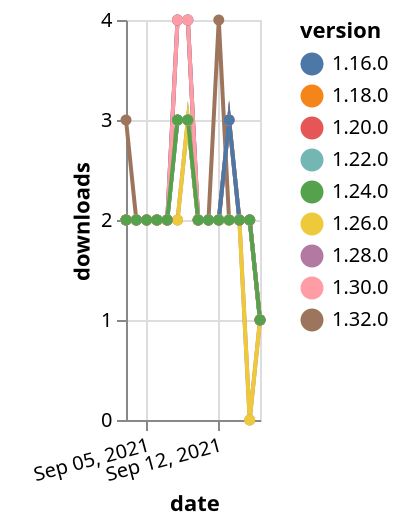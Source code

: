 {"$schema": "https://vega.github.io/schema/vega-lite/v5.json", "description": "A simple bar chart with embedded data.", "data": {"values": [{"date": "2021-09-03", "total": 2569, "delta": 2, "version": "1.18.0"}, {"date": "2021-09-04", "total": 2571, "delta": 2, "version": "1.18.0"}, {"date": "2021-09-05", "total": 2573, "delta": 2, "version": "1.18.0"}, {"date": "2021-09-06", "total": 2575, "delta": 2, "version": "1.18.0"}, {"date": "2021-09-07", "total": 2577, "delta": 2, "version": "1.18.0"}, {"date": "2021-09-08", "total": 2580, "delta": 3, "version": "1.18.0"}, {"date": "2021-09-09", "total": 2583, "delta": 3, "version": "1.18.0"}, {"date": "2021-09-10", "total": 2585, "delta": 2, "version": "1.18.0"}, {"date": "2021-09-11", "total": 2587, "delta": 2, "version": "1.18.0"}, {"date": "2021-09-12", "total": 2589, "delta": 2, "version": "1.18.0"}, {"date": "2021-09-13", "total": 2592, "delta": 3, "version": "1.18.0"}, {"date": "2021-09-14", "total": 2594, "delta": 2, "version": "1.18.0"}, {"date": "2021-09-15", "total": 2596, "delta": 2, "version": "1.18.0"}, {"date": "2021-09-16", "total": 2597, "delta": 1, "version": "1.18.0"}, {"date": "2021-09-03", "total": 231, "delta": 3, "version": "1.32.0"}, {"date": "2021-09-04", "total": 233, "delta": 2, "version": "1.32.0"}, {"date": "2021-09-05", "total": 235, "delta": 2, "version": "1.32.0"}, {"date": "2021-09-06", "total": 237, "delta": 2, "version": "1.32.0"}, {"date": "2021-09-07", "total": 239, "delta": 2, "version": "1.32.0"}, {"date": "2021-09-08", "total": 242, "delta": 3, "version": "1.32.0"}, {"date": "2021-09-09", "total": 245, "delta": 3, "version": "1.32.0"}, {"date": "2021-09-10", "total": 247, "delta": 2, "version": "1.32.0"}, {"date": "2021-09-11", "total": 249, "delta": 2, "version": "1.32.0"}, {"date": "2021-09-12", "total": 253, "delta": 4, "version": "1.32.0"}, {"date": "2021-09-13", "total": 255, "delta": 2, "version": "1.32.0"}, {"date": "2021-09-14", "total": 257, "delta": 2, "version": "1.32.0"}, {"date": "2021-09-15", "total": 259, "delta": 2, "version": "1.32.0"}, {"date": "2021-09-16", "total": 260, "delta": 1, "version": "1.32.0"}, {"date": "2021-09-03", "total": 2065, "delta": 2, "version": "1.22.0"}, {"date": "2021-09-04", "total": 2067, "delta": 2, "version": "1.22.0"}, {"date": "2021-09-05", "total": 2069, "delta": 2, "version": "1.22.0"}, {"date": "2021-09-06", "total": 2071, "delta": 2, "version": "1.22.0"}, {"date": "2021-09-07", "total": 2073, "delta": 2, "version": "1.22.0"}, {"date": "2021-09-08", "total": 2076, "delta": 3, "version": "1.22.0"}, {"date": "2021-09-09", "total": 2079, "delta": 3, "version": "1.22.0"}, {"date": "2021-09-10", "total": 2081, "delta": 2, "version": "1.22.0"}, {"date": "2021-09-11", "total": 2083, "delta": 2, "version": "1.22.0"}, {"date": "2021-09-12", "total": 2085, "delta": 2, "version": "1.22.0"}, {"date": "2021-09-13", "total": 2088, "delta": 3, "version": "1.22.0"}, {"date": "2021-09-14", "total": 2090, "delta": 2, "version": "1.22.0"}, {"date": "2021-09-15", "total": 2092, "delta": 2, "version": "1.22.0"}, {"date": "2021-09-16", "total": 2093, "delta": 1, "version": "1.22.0"}, {"date": "2021-09-03", "total": 1009, "delta": 2, "version": "1.28.0"}, {"date": "2021-09-04", "total": 1011, "delta": 2, "version": "1.28.0"}, {"date": "2021-09-05", "total": 1013, "delta": 2, "version": "1.28.0"}, {"date": "2021-09-06", "total": 1015, "delta": 2, "version": "1.28.0"}, {"date": "2021-09-07", "total": 1017, "delta": 2, "version": "1.28.0"}, {"date": "2021-09-08", "total": 1019, "delta": 2, "version": "1.28.0"}, {"date": "2021-09-09", "total": 1022, "delta": 3, "version": "1.28.0"}, {"date": "2021-09-10", "total": 1024, "delta": 2, "version": "1.28.0"}, {"date": "2021-09-11", "total": 1026, "delta": 2, "version": "1.28.0"}, {"date": "2021-09-12", "total": 1028, "delta": 2, "version": "1.28.0"}, {"date": "2021-09-13", "total": 1030, "delta": 2, "version": "1.28.0"}, {"date": "2021-09-14", "total": 1032, "delta": 2, "version": "1.28.0"}, {"date": "2021-09-15", "total": 1032, "delta": 0, "version": "1.28.0"}, {"date": "2021-09-16", "total": 1033, "delta": 1, "version": "1.28.0"}, {"date": "2021-09-03", "total": 1464, "delta": 2, "version": "1.26.0"}, {"date": "2021-09-04", "total": 1466, "delta": 2, "version": "1.26.0"}, {"date": "2021-09-05", "total": 1468, "delta": 2, "version": "1.26.0"}, {"date": "2021-09-06", "total": 1470, "delta": 2, "version": "1.26.0"}, {"date": "2021-09-07", "total": 1472, "delta": 2, "version": "1.26.0"}, {"date": "2021-09-08", "total": 1474, "delta": 2, "version": "1.26.0"}, {"date": "2021-09-09", "total": 1477, "delta": 3, "version": "1.26.0"}, {"date": "2021-09-10", "total": 1479, "delta": 2, "version": "1.26.0"}, {"date": "2021-09-11", "total": 1481, "delta": 2, "version": "1.26.0"}, {"date": "2021-09-12", "total": 1483, "delta": 2, "version": "1.26.0"}, {"date": "2021-09-13", "total": 1485, "delta": 2, "version": "1.26.0"}, {"date": "2021-09-14", "total": 1487, "delta": 2, "version": "1.26.0"}, {"date": "2021-09-15", "total": 1487, "delta": 0, "version": "1.26.0"}, {"date": "2021-09-16", "total": 1488, "delta": 1, "version": "1.26.0"}, {"date": "2021-09-03", "total": 2520, "delta": 2, "version": "1.20.0"}, {"date": "2021-09-04", "total": 2522, "delta": 2, "version": "1.20.0"}, {"date": "2021-09-05", "total": 2524, "delta": 2, "version": "1.20.0"}, {"date": "2021-09-06", "total": 2526, "delta": 2, "version": "1.20.0"}, {"date": "2021-09-07", "total": 2528, "delta": 2, "version": "1.20.0"}, {"date": "2021-09-08", "total": 2532, "delta": 4, "version": "1.20.0"}, {"date": "2021-09-09", "total": 2536, "delta": 4, "version": "1.20.0"}, {"date": "2021-09-10", "total": 2538, "delta": 2, "version": "1.20.0"}, {"date": "2021-09-11", "total": 2540, "delta": 2, "version": "1.20.0"}, {"date": "2021-09-12", "total": 2542, "delta": 2, "version": "1.20.0"}, {"date": "2021-09-13", "total": 2545, "delta": 3, "version": "1.20.0"}, {"date": "2021-09-14", "total": 2547, "delta": 2, "version": "1.20.0"}, {"date": "2021-09-15", "total": 2549, "delta": 2, "version": "1.20.0"}, {"date": "2021-09-16", "total": 2550, "delta": 1, "version": "1.20.0"}, {"date": "2021-09-03", "total": 3022, "delta": 2, "version": "1.16.0"}, {"date": "2021-09-04", "total": 3024, "delta": 2, "version": "1.16.0"}, {"date": "2021-09-05", "total": 3026, "delta": 2, "version": "1.16.0"}, {"date": "2021-09-06", "total": 3028, "delta": 2, "version": "1.16.0"}, {"date": "2021-09-07", "total": 3030, "delta": 2, "version": "1.16.0"}, {"date": "2021-09-08", "total": 3034, "delta": 4, "version": "1.16.0"}, {"date": "2021-09-09", "total": 3038, "delta": 4, "version": "1.16.0"}, {"date": "2021-09-10", "total": 3040, "delta": 2, "version": "1.16.0"}, {"date": "2021-09-11", "total": 3042, "delta": 2, "version": "1.16.0"}, {"date": "2021-09-12", "total": 3044, "delta": 2, "version": "1.16.0"}, {"date": "2021-09-13", "total": 3047, "delta": 3, "version": "1.16.0"}, {"date": "2021-09-14", "total": 3049, "delta": 2, "version": "1.16.0"}, {"date": "2021-09-15", "total": 3051, "delta": 2, "version": "1.16.0"}, {"date": "2021-09-16", "total": 3052, "delta": 1, "version": "1.16.0"}, {"date": "2021-09-03", "total": 711, "delta": 2, "version": "1.30.0"}, {"date": "2021-09-04", "total": 713, "delta": 2, "version": "1.30.0"}, {"date": "2021-09-05", "total": 715, "delta": 2, "version": "1.30.0"}, {"date": "2021-09-06", "total": 717, "delta": 2, "version": "1.30.0"}, {"date": "2021-09-07", "total": 719, "delta": 2, "version": "1.30.0"}, {"date": "2021-09-08", "total": 723, "delta": 4, "version": "1.30.0"}, {"date": "2021-09-09", "total": 727, "delta": 4, "version": "1.30.0"}, {"date": "2021-09-10", "total": 729, "delta": 2, "version": "1.30.0"}, {"date": "2021-09-11", "total": 731, "delta": 2, "version": "1.30.0"}, {"date": "2021-09-12", "total": 733, "delta": 2, "version": "1.30.0"}, {"date": "2021-09-13", "total": 735, "delta": 2, "version": "1.30.0"}, {"date": "2021-09-14", "total": 737, "delta": 2, "version": "1.30.0"}, {"date": "2021-09-15", "total": 739, "delta": 2, "version": "1.30.0"}, {"date": "2021-09-16", "total": 740, "delta": 1, "version": "1.30.0"}, {"date": "2021-09-03", "total": 1705, "delta": 2, "version": "1.24.0"}, {"date": "2021-09-04", "total": 1707, "delta": 2, "version": "1.24.0"}, {"date": "2021-09-05", "total": 1709, "delta": 2, "version": "1.24.0"}, {"date": "2021-09-06", "total": 1711, "delta": 2, "version": "1.24.0"}, {"date": "2021-09-07", "total": 1713, "delta": 2, "version": "1.24.0"}, {"date": "2021-09-08", "total": 1716, "delta": 3, "version": "1.24.0"}, {"date": "2021-09-09", "total": 1719, "delta": 3, "version": "1.24.0"}, {"date": "2021-09-10", "total": 1721, "delta": 2, "version": "1.24.0"}, {"date": "2021-09-11", "total": 1723, "delta": 2, "version": "1.24.0"}, {"date": "2021-09-12", "total": 1725, "delta": 2, "version": "1.24.0"}, {"date": "2021-09-13", "total": 1727, "delta": 2, "version": "1.24.0"}, {"date": "2021-09-14", "total": 1729, "delta": 2, "version": "1.24.0"}, {"date": "2021-09-15", "total": 1731, "delta": 2, "version": "1.24.0"}, {"date": "2021-09-16", "total": 1732, "delta": 1, "version": "1.24.0"}]}, "width": "container", "mark": {"type": "line", "point": {"filled": true}}, "encoding": {"x": {"field": "date", "type": "temporal", "timeUnit": "yearmonthdate", "title": "date", "axis": {"labelAngle": -15}}, "y": {"field": "delta", "type": "quantitative", "title": "downloads"}, "color": {"field": "version", "type": "nominal"}, "tooltip": {"field": "delta"}}}